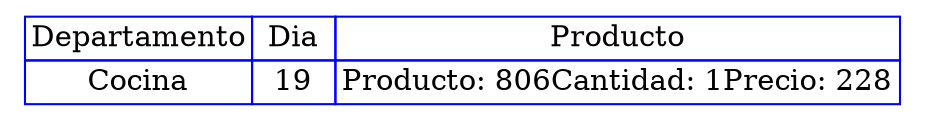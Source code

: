 digraph {
    tbl[
     shape=plaintext
     label=<
     <table border='0' cellborder='1' color='blue' cellspacing='0'>
<tr> <td>Departamento</td> <td> Dia </td> <td>Producto</td></tr>
<tr>
<td>Cocina</td>
<td>19</td>
<td>Producto: 806
Cantidad: 1
Precio: 228</td>
</tr></table>
    >];
}